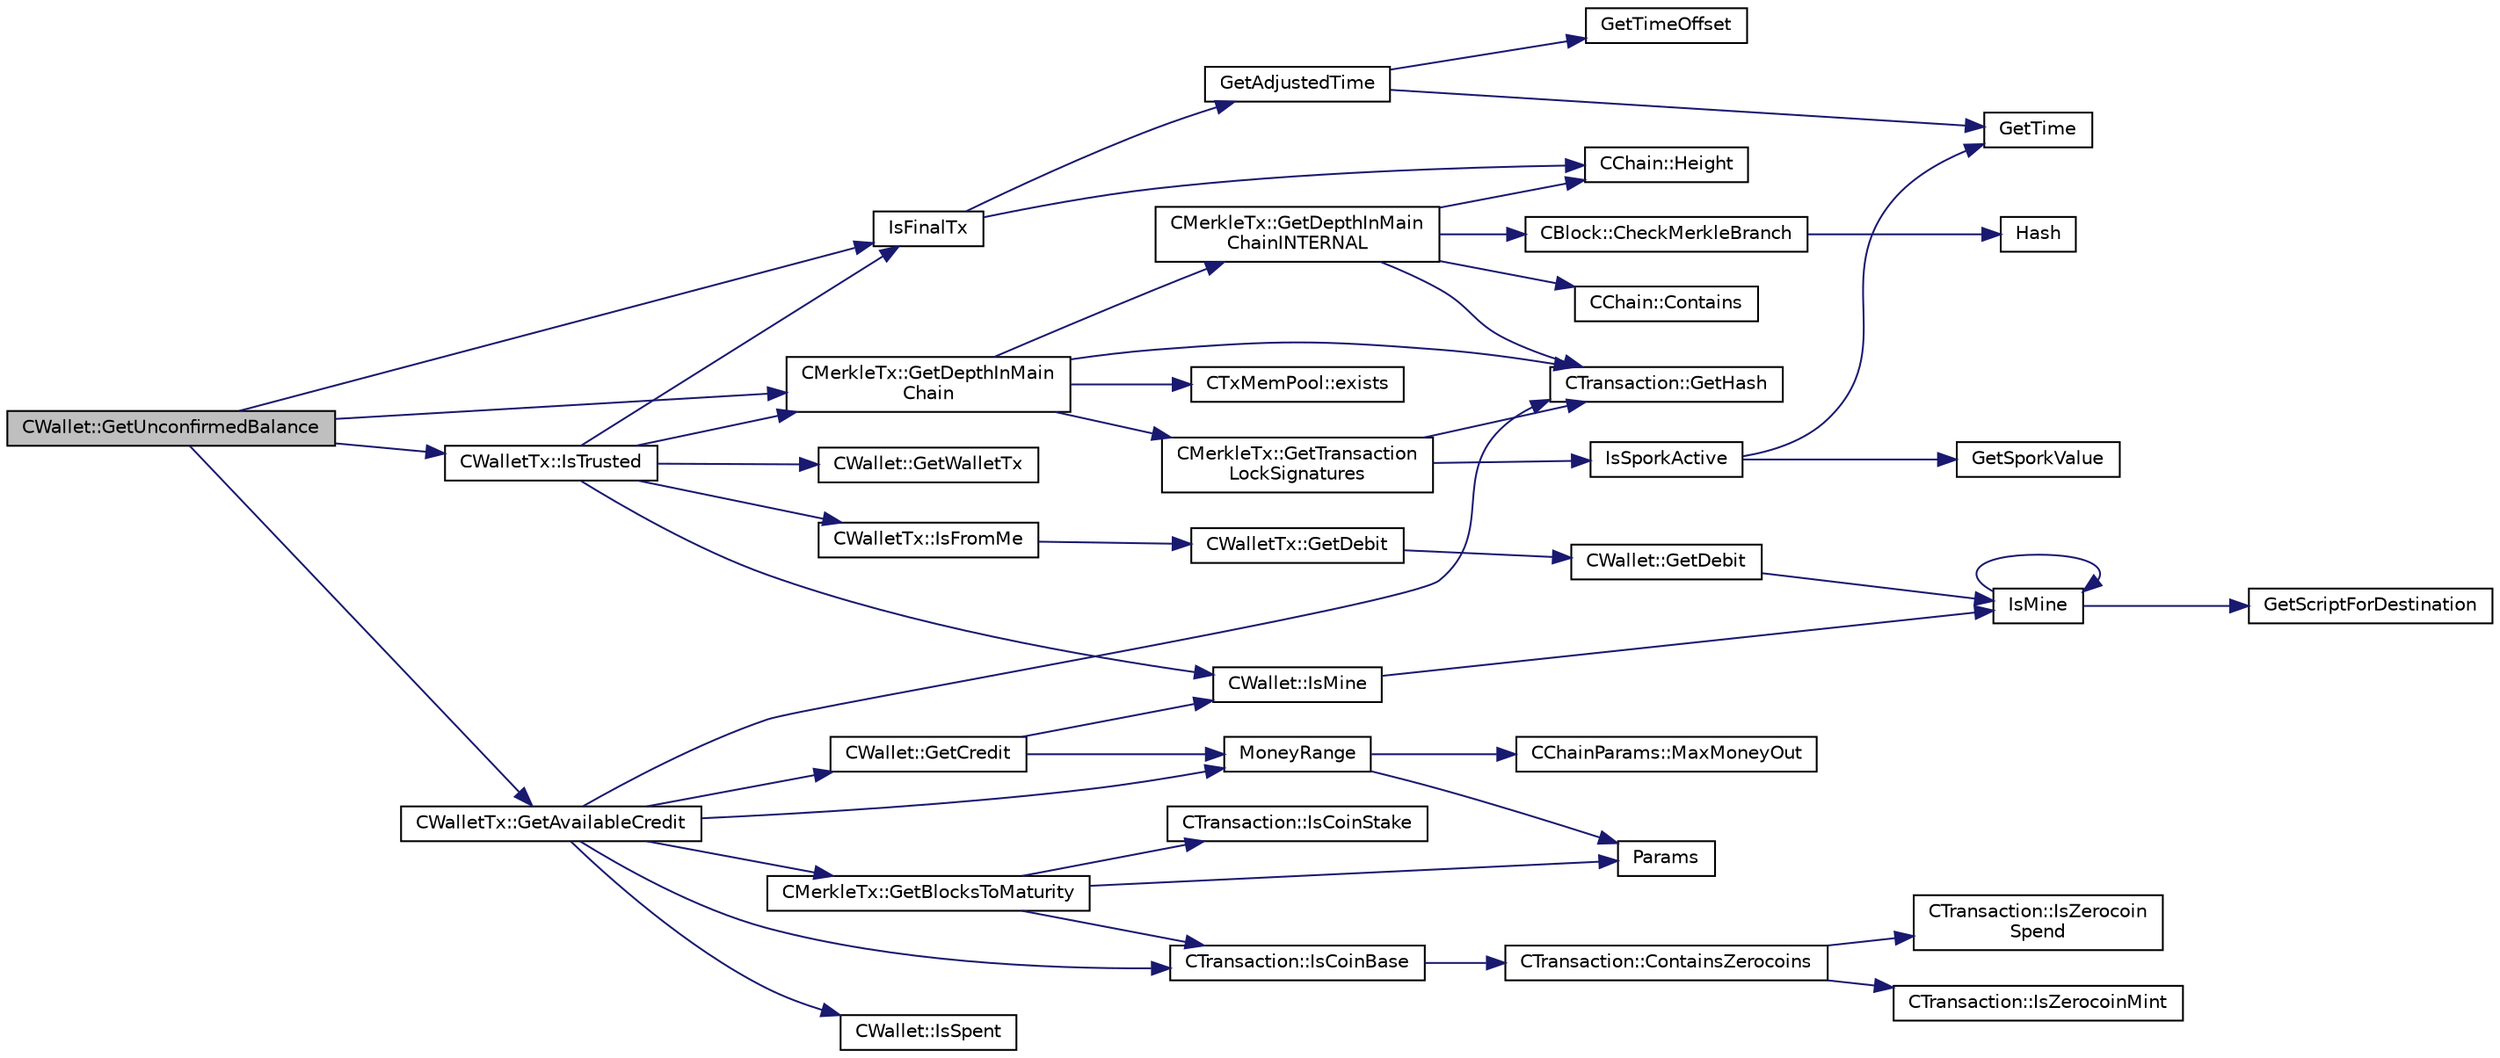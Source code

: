 digraph "CWallet::GetUnconfirmedBalance"
{
  edge [fontname="Helvetica",fontsize="10",labelfontname="Helvetica",labelfontsize="10"];
  node [fontname="Helvetica",fontsize="10",shape=record];
  rankdir="LR";
  Node810 [label="CWallet::GetUnconfirmedBalance",height=0.2,width=0.4,color="black", fillcolor="grey75", style="filled", fontcolor="black"];
  Node810 -> Node811 [color="midnightblue",fontsize="10",style="solid",fontname="Helvetica"];
  Node811 [label="IsFinalTx",height=0.2,width=0.4,color="black", fillcolor="white", style="filled",URL="$main_8cpp.html#adc332cd7ac94e639bb4239618341be19"];
  Node811 -> Node812 [color="midnightblue",fontsize="10",style="solid",fontname="Helvetica"];
  Node812 [label="CChain::Height",height=0.2,width=0.4,color="black", fillcolor="white", style="filled",URL="$class_c_chain.html#ad4758bc8872ce065a9579f77c3171d40",tooltip="Return the maximal height in the chain. "];
  Node811 -> Node813 [color="midnightblue",fontsize="10",style="solid",fontname="Helvetica"];
  Node813 [label="GetAdjustedTime",height=0.2,width=0.4,color="black", fillcolor="white", style="filled",URL="$timedata_8cpp.html#a09f81b9c7650f898cf3cf305b87547e6"];
  Node813 -> Node814 [color="midnightblue",fontsize="10",style="solid",fontname="Helvetica"];
  Node814 [label="GetTime",height=0.2,width=0.4,color="black", fillcolor="white", style="filled",URL="$utiltime_8cpp.html#a46fac5fba8ba905b5f9acb364f5d8c6f",tooltip="For unit testing. "];
  Node813 -> Node815 [color="midnightblue",fontsize="10",style="solid",fontname="Helvetica"];
  Node815 [label="GetTimeOffset",height=0.2,width=0.4,color="black", fillcolor="white", style="filled",URL="$timedata_8cpp.html#a50ca5344c75631267633f15cfe5e983e",tooltip="\"Never go to sea with two chronometers; take one or three.\" Our three time sources are: ..."];
  Node810 -> Node816 [color="midnightblue",fontsize="10",style="solid",fontname="Helvetica"];
  Node816 [label="CWalletTx::IsTrusted",height=0.2,width=0.4,color="black", fillcolor="white", style="filled",URL="$class_c_wallet_tx.html#a71efb0d5b5def8ae00a1d74b8741bfcb"];
  Node816 -> Node811 [color="midnightblue",fontsize="10",style="solid",fontname="Helvetica"];
  Node816 -> Node817 [color="midnightblue",fontsize="10",style="solid",fontname="Helvetica"];
  Node817 [label="CMerkleTx::GetDepthInMain\lChain",height=0.2,width=0.4,color="black", fillcolor="white", style="filled",URL="$class_c_merkle_tx.html#a5bf3a355593ecce5799de92d013149b1",tooltip="Return depth of transaction in blockchain: -1 : not in blockchain, and not in memory pool (conflicted..."];
  Node817 -> Node818 [color="midnightblue",fontsize="10",style="solid",fontname="Helvetica"];
  Node818 [label="CMerkleTx::GetDepthInMain\lChainINTERNAL",height=0.2,width=0.4,color="black", fillcolor="white", style="filled",URL="$class_c_merkle_tx.html#ada4285bcdc83c90dc5829d9902b1271c"];
  Node818 -> Node819 [color="midnightblue",fontsize="10",style="solid",fontname="Helvetica"];
  Node819 [label="CChain::Contains",height=0.2,width=0.4,color="black", fillcolor="white", style="filled",URL="$class_c_chain.html#af1786dc229c215dea7f727c11df2c8dc",tooltip="Efficiently check whether a block is present in this chain. "];
  Node818 -> Node820 [color="midnightblue",fontsize="10",style="solid",fontname="Helvetica"];
  Node820 [label="CBlock::CheckMerkleBranch",height=0.2,width=0.4,color="black", fillcolor="white", style="filled",URL="$class_c_block.html#a81684cf96f6fb6731c869865b80d1ccd"];
  Node820 -> Node821 [color="midnightblue",fontsize="10",style="solid",fontname="Helvetica"];
  Node821 [label="Hash",height=0.2,width=0.4,color="black", fillcolor="white", style="filled",URL="$hash_8h.html#a12c5e981d7f5f2850027fd5e932eff61",tooltip="Compute the 256-bit hash of a std::string. "];
  Node818 -> Node822 [color="midnightblue",fontsize="10",style="solid",fontname="Helvetica"];
  Node822 [label="CTransaction::GetHash",height=0.2,width=0.4,color="black", fillcolor="white", style="filled",URL="$class_c_transaction.html#a7efd1379de830341417c0bfa23a149aa"];
  Node818 -> Node812 [color="midnightblue",fontsize="10",style="solid",fontname="Helvetica"];
  Node817 -> Node823 [color="midnightblue",fontsize="10",style="solid",fontname="Helvetica"];
  Node823 [label="CTxMemPool::exists",height=0.2,width=0.4,color="black", fillcolor="white", style="filled",URL="$class_c_tx_mem_pool.html#adba06e79be4a1a092dd2db8290733be7"];
  Node817 -> Node822 [color="midnightblue",fontsize="10",style="solid",fontname="Helvetica"];
  Node817 -> Node824 [color="midnightblue",fontsize="10",style="solid",fontname="Helvetica"];
  Node824 [label="CMerkleTx::GetTransaction\lLockSignatures",height=0.2,width=0.4,color="black", fillcolor="white", style="filled",URL="$class_c_merkle_tx.html#a29ab20d0785095dba254ca1050ba6989"];
  Node824 -> Node825 [color="midnightblue",fontsize="10",style="solid",fontname="Helvetica"];
  Node825 [label="IsSporkActive",height=0.2,width=0.4,color="black", fillcolor="white", style="filled",URL="$spork_8cpp.html#a3305663176e21e81c80dc951a7f8ea5e"];
  Node825 -> Node826 [color="midnightblue",fontsize="10",style="solid",fontname="Helvetica"];
  Node826 [label="GetSporkValue",height=0.2,width=0.4,color="black", fillcolor="white", style="filled",URL="$spork_8cpp.html#a7125c44e1c9a54dc7c28556b3fb24a8f"];
  Node825 -> Node814 [color="midnightblue",fontsize="10",style="solid",fontname="Helvetica"];
  Node824 -> Node822 [color="midnightblue",fontsize="10",style="solid",fontname="Helvetica"];
  Node816 -> Node827 [color="midnightblue",fontsize="10",style="solid",fontname="Helvetica"];
  Node827 [label="CWalletTx::IsFromMe",height=0.2,width=0.4,color="black", fillcolor="white", style="filled",URL="$class_c_wallet_tx.html#a4b4fdec025af8171852c3eece1c2508f"];
  Node827 -> Node828 [color="midnightblue",fontsize="10",style="solid",fontname="Helvetica"];
  Node828 [label="CWalletTx::GetDebit",height=0.2,width=0.4,color="black", fillcolor="white", style="filled",URL="$class_c_wallet_tx.html#a7757c17a323e5f6f75c92acb398d3568",tooltip="filter decides which addresses will count towards the debit "];
  Node828 -> Node829 [color="midnightblue",fontsize="10",style="solid",fontname="Helvetica"];
  Node829 [label="CWallet::GetDebit",height=0.2,width=0.4,color="black", fillcolor="white", style="filled",URL="$group__map_wallet.html#ga5ab4855aac6f4b335421944403e44d6d"];
  Node829 -> Node830 [color="midnightblue",fontsize="10",style="solid",fontname="Helvetica"];
  Node830 [label="IsMine",height=0.2,width=0.4,color="black", fillcolor="white", style="filled",URL="$wallet__ismine_8cpp.html#adc59cf67d903c1ba1ef225561b85bfce"];
  Node830 -> Node831 [color="midnightblue",fontsize="10",style="solid",fontname="Helvetica"];
  Node831 [label="GetScriptForDestination",height=0.2,width=0.4,color="black", fillcolor="white", style="filled",URL="$standard_8cpp.html#ae40f28d3b46c21033f6ee1f1200d0321"];
  Node830 -> Node830 [color="midnightblue",fontsize="10",style="solid",fontname="Helvetica"];
  Node816 -> Node832 [color="midnightblue",fontsize="10",style="solid",fontname="Helvetica"];
  Node832 [label="CWallet::GetWalletTx",height=0.2,width=0.4,color="black", fillcolor="white", style="filled",URL="$group__map_wallet.html#gac496716bb889a5934fa27398aeb2330a"];
  Node816 -> Node833 [color="midnightblue",fontsize="10",style="solid",fontname="Helvetica"];
  Node833 [label="CWallet::IsMine",height=0.2,width=0.4,color="black", fillcolor="white", style="filled",URL="$group__map_wallet.html#ga4eada57edc1c443564b8cc9b853d955c"];
  Node833 -> Node830 [color="midnightblue",fontsize="10",style="solid",fontname="Helvetica"];
  Node810 -> Node817 [color="midnightblue",fontsize="10",style="solid",fontname="Helvetica"];
  Node810 -> Node834 [color="midnightblue",fontsize="10",style="solid",fontname="Helvetica"];
  Node834 [label="CWalletTx::GetAvailableCredit",height=0.2,width=0.4,color="black", fillcolor="white", style="filled",URL="$class_c_wallet_tx.html#af3c82ba365c720dd3d929b86bf432ef6"];
  Node834 -> Node835 [color="midnightblue",fontsize="10",style="solid",fontname="Helvetica"];
  Node835 [label="CTransaction::IsCoinBase",height=0.2,width=0.4,color="black", fillcolor="white", style="filled",URL="$class_c_transaction.html#a96256e8ac1bf79ad9c057e48c41132dd"];
  Node835 -> Node836 [color="midnightblue",fontsize="10",style="solid",fontname="Helvetica"];
  Node836 [label="CTransaction::ContainsZerocoins",height=0.2,width=0.4,color="black", fillcolor="white", style="filled",URL="$class_c_transaction.html#a613051e8e5651a7500cb455f37dd1116"];
  Node836 -> Node837 [color="midnightblue",fontsize="10",style="solid",fontname="Helvetica"];
  Node837 [label="CTransaction::IsZerocoin\lSpend",height=0.2,width=0.4,color="black", fillcolor="white", style="filled",URL="$class_c_transaction.html#a4cda5603795c5f9179d4c8bd43f809cd"];
  Node836 -> Node838 [color="midnightblue",fontsize="10",style="solid",fontname="Helvetica"];
  Node838 [label="CTransaction::IsZerocoinMint",height=0.2,width=0.4,color="black", fillcolor="white", style="filled",URL="$class_c_transaction.html#ab91efb1c2312e6feeecfbbfff11abbb1"];
  Node834 -> Node839 [color="midnightblue",fontsize="10",style="solid",fontname="Helvetica"];
  Node839 [label="CMerkleTx::GetBlocksToMaturity",height=0.2,width=0.4,color="black", fillcolor="white", style="filled",URL="$class_c_merkle_tx.html#a69ebd437f7b44169659c3527fe73b6ab"];
  Node839 -> Node835 [color="midnightblue",fontsize="10",style="solid",fontname="Helvetica"];
  Node839 -> Node840 [color="midnightblue",fontsize="10",style="solid",fontname="Helvetica"];
  Node840 [label="CTransaction::IsCoinStake",height=0.2,width=0.4,color="black", fillcolor="white", style="filled",URL="$class_c_transaction.html#ace4278a41a296d40dcf5fb2b9cf007ec"];
  Node839 -> Node841 [color="midnightblue",fontsize="10",style="solid",fontname="Helvetica"];
  Node841 [label="Params",height=0.2,width=0.4,color="black", fillcolor="white", style="filled",URL="$chainparams_8cpp.html#ace5c5b706d71a324a417dd2db394fd4a",tooltip="Return the currently selected parameters. "];
  Node834 -> Node822 [color="midnightblue",fontsize="10",style="solid",fontname="Helvetica"];
  Node834 -> Node842 [color="midnightblue",fontsize="10",style="solid",fontname="Helvetica"];
  Node842 [label="CWallet::IsSpent",height=0.2,width=0.4,color="black", fillcolor="white", style="filled",URL="$group__map_wallet.html#ga6adcf1c224ed3c3fe4b0b19f6fca75d8",tooltip="Outpoint is spent if any non-conflicted transaction spends it: "];
  Node834 -> Node843 [color="midnightblue",fontsize="10",style="solid",fontname="Helvetica"];
  Node843 [label="CWallet::GetCredit",height=0.2,width=0.4,color="black", fillcolor="white", style="filled",URL="$class_c_wallet.html#aa60b69c7d4ea6063ed83b13d7c6fe695"];
  Node843 -> Node844 [color="midnightblue",fontsize="10",style="solid",fontname="Helvetica"];
  Node844 [label="MoneyRange",height=0.2,width=0.4,color="black", fillcolor="white", style="filled",URL="$main_8cpp.html#a0529385ca34689843ef65d844a67c945"];
  Node844 -> Node841 [color="midnightblue",fontsize="10",style="solid",fontname="Helvetica"];
  Node844 -> Node845 [color="midnightblue",fontsize="10",style="solid",fontname="Helvetica"];
  Node845 [label="CChainParams::MaxMoneyOut",height=0.2,width=0.4,color="black", fillcolor="white", style="filled",URL="$class_c_chain_params.html#a82190f02d83daee6823362e3c25848d0"];
  Node843 -> Node833 [color="midnightblue",fontsize="10",style="solid",fontname="Helvetica"];
  Node834 -> Node844 [color="midnightblue",fontsize="10",style="solid",fontname="Helvetica"];
}
